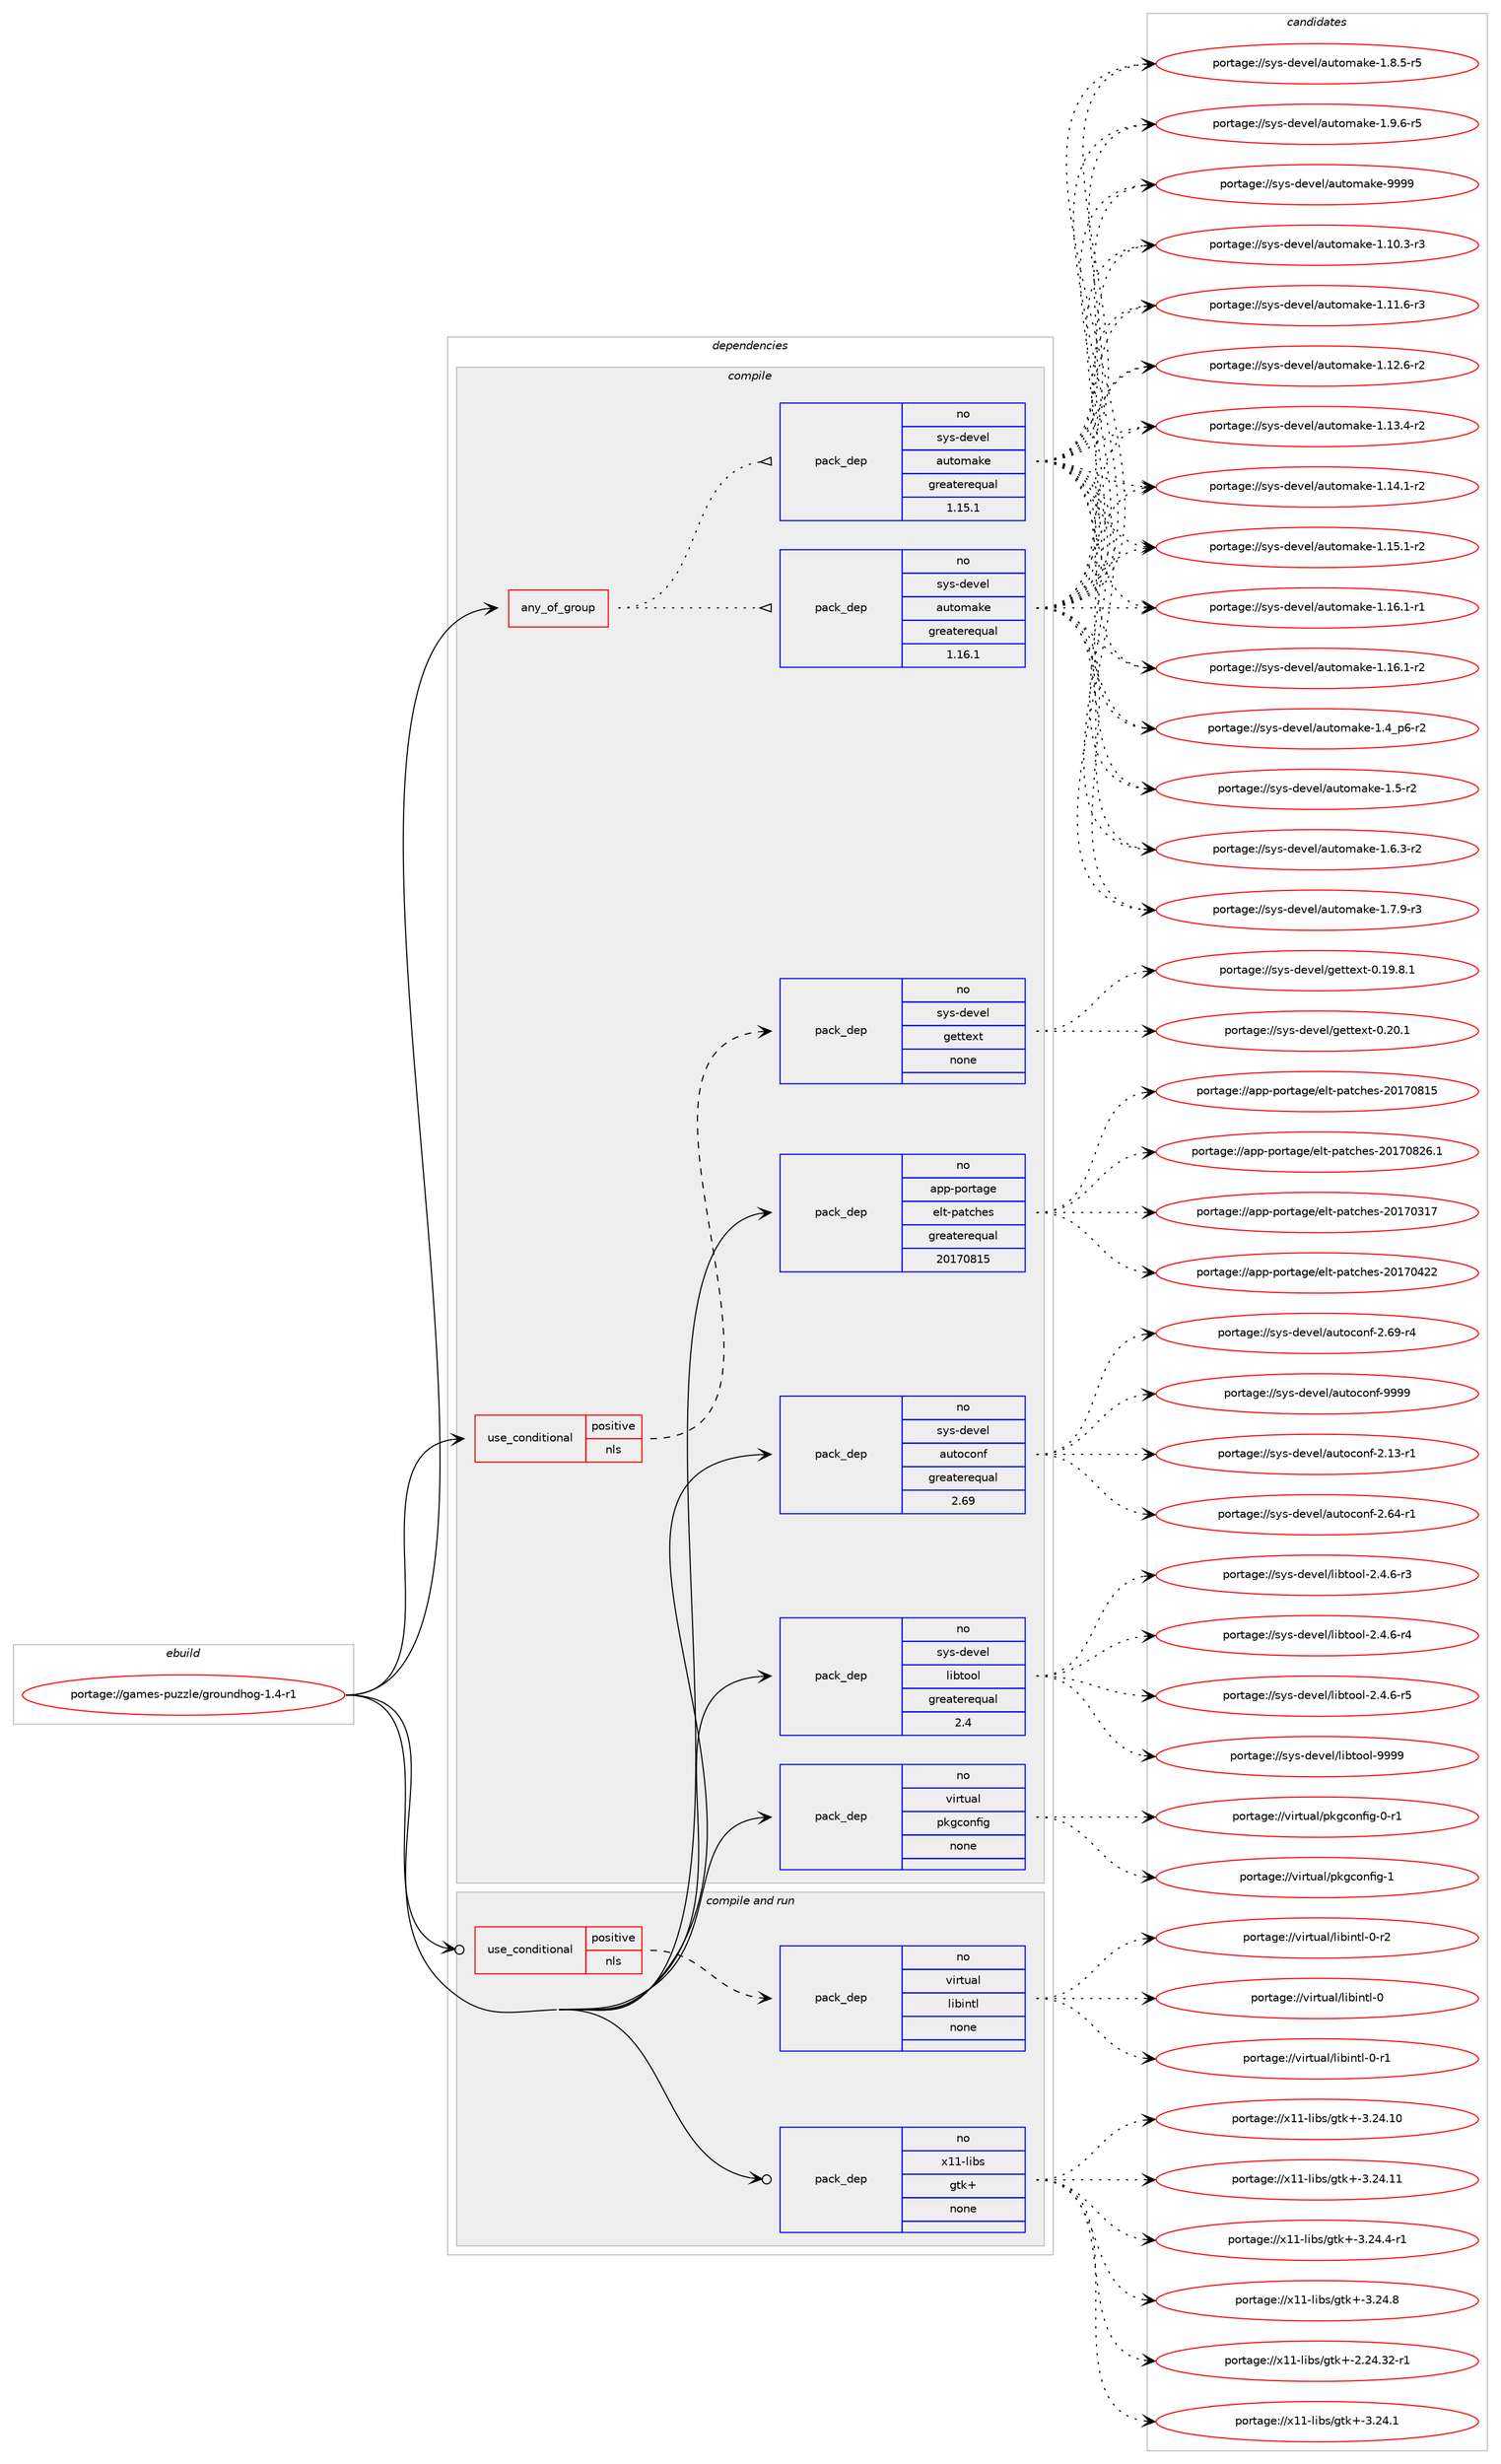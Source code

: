 digraph prolog {

# *************
# Graph options
# *************

newrank=true;
concentrate=true;
compound=true;
graph [rankdir=LR,fontname=Helvetica,fontsize=10,ranksep=1.5];#, ranksep=2.5, nodesep=0.2];
edge  [arrowhead=vee];
node  [fontname=Helvetica,fontsize=10];

# **********
# The ebuild
# **********

subgraph cluster_leftcol {
color=gray;
rank=same;
label=<<i>ebuild</i>>;
id [label="portage://games-puzzle/groundhog-1.4-r1", color=red, width=4, href="../games-puzzle/groundhog-1.4-r1.svg"];
}

# ****************
# The dependencies
# ****************

subgraph cluster_midcol {
color=gray;
label=<<i>dependencies</i>>;
subgraph cluster_compile {
fillcolor="#eeeeee";
style=filled;
label=<<i>compile</i>>;
subgraph any3921 {
dependency274626 [label=<<TABLE BORDER="0" CELLBORDER="1" CELLSPACING="0" CELLPADDING="4"><TR><TD CELLPADDING="10">any_of_group</TD></TR></TABLE>>, shape=none, color=red];subgraph pack197142 {
dependency274627 [label=<<TABLE BORDER="0" CELLBORDER="1" CELLSPACING="0" CELLPADDING="4" WIDTH="220"><TR><TD ROWSPAN="6" CELLPADDING="30">pack_dep</TD></TR><TR><TD WIDTH="110">no</TD></TR><TR><TD>sys-devel</TD></TR><TR><TD>automake</TD></TR><TR><TD>greaterequal</TD></TR><TR><TD>1.16.1</TD></TR></TABLE>>, shape=none, color=blue];
}
dependency274626:e -> dependency274627:w [weight=20,style="dotted",arrowhead="oinv"];
subgraph pack197143 {
dependency274628 [label=<<TABLE BORDER="0" CELLBORDER="1" CELLSPACING="0" CELLPADDING="4" WIDTH="220"><TR><TD ROWSPAN="6" CELLPADDING="30">pack_dep</TD></TR><TR><TD WIDTH="110">no</TD></TR><TR><TD>sys-devel</TD></TR><TR><TD>automake</TD></TR><TR><TD>greaterequal</TD></TR><TR><TD>1.15.1</TD></TR></TABLE>>, shape=none, color=blue];
}
dependency274626:e -> dependency274628:w [weight=20,style="dotted",arrowhead="oinv"];
}
id:e -> dependency274626:w [weight=20,style="solid",arrowhead="vee"];
subgraph cond73489 {
dependency274629 [label=<<TABLE BORDER="0" CELLBORDER="1" CELLSPACING="0" CELLPADDING="4"><TR><TD ROWSPAN="3" CELLPADDING="10">use_conditional</TD></TR><TR><TD>positive</TD></TR><TR><TD>nls</TD></TR></TABLE>>, shape=none, color=red];
subgraph pack197144 {
dependency274630 [label=<<TABLE BORDER="0" CELLBORDER="1" CELLSPACING="0" CELLPADDING="4" WIDTH="220"><TR><TD ROWSPAN="6" CELLPADDING="30">pack_dep</TD></TR><TR><TD WIDTH="110">no</TD></TR><TR><TD>sys-devel</TD></TR><TR><TD>gettext</TD></TR><TR><TD>none</TD></TR><TR><TD></TD></TR></TABLE>>, shape=none, color=blue];
}
dependency274629:e -> dependency274630:w [weight=20,style="dashed",arrowhead="vee"];
}
id:e -> dependency274629:w [weight=20,style="solid",arrowhead="vee"];
subgraph pack197145 {
dependency274631 [label=<<TABLE BORDER="0" CELLBORDER="1" CELLSPACING="0" CELLPADDING="4" WIDTH="220"><TR><TD ROWSPAN="6" CELLPADDING="30">pack_dep</TD></TR><TR><TD WIDTH="110">no</TD></TR><TR><TD>app-portage</TD></TR><TR><TD>elt-patches</TD></TR><TR><TD>greaterequal</TD></TR><TR><TD>20170815</TD></TR></TABLE>>, shape=none, color=blue];
}
id:e -> dependency274631:w [weight=20,style="solid",arrowhead="vee"];
subgraph pack197146 {
dependency274632 [label=<<TABLE BORDER="0" CELLBORDER="1" CELLSPACING="0" CELLPADDING="4" WIDTH="220"><TR><TD ROWSPAN="6" CELLPADDING="30">pack_dep</TD></TR><TR><TD WIDTH="110">no</TD></TR><TR><TD>sys-devel</TD></TR><TR><TD>autoconf</TD></TR><TR><TD>greaterequal</TD></TR><TR><TD>2.69</TD></TR></TABLE>>, shape=none, color=blue];
}
id:e -> dependency274632:w [weight=20,style="solid",arrowhead="vee"];
subgraph pack197147 {
dependency274633 [label=<<TABLE BORDER="0" CELLBORDER="1" CELLSPACING="0" CELLPADDING="4" WIDTH="220"><TR><TD ROWSPAN="6" CELLPADDING="30">pack_dep</TD></TR><TR><TD WIDTH="110">no</TD></TR><TR><TD>sys-devel</TD></TR><TR><TD>libtool</TD></TR><TR><TD>greaterequal</TD></TR><TR><TD>2.4</TD></TR></TABLE>>, shape=none, color=blue];
}
id:e -> dependency274633:w [weight=20,style="solid",arrowhead="vee"];
subgraph pack197148 {
dependency274634 [label=<<TABLE BORDER="0" CELLBORDER="1" CELLSPACING="0" CELLPADDING="4" WIDTH="220"><TR><TD ROWSPAN="6" CELLPADDING="30">pack_dep</TD></TR><TR><TD WIDTH="110">no</TD></TR><TR><TD>virtual</TD></TR><TR><TD>pkgconfig</TD></TR><TR><TD>none</TD></TR><TR><TD></TD></TR></TABLE>>, shape=none, color=blue];
}
id:e -> dependency274634:w [weight=20,style="solid",arrowhead="vee"];
}
subgraph cluster_compileandrun {
fillcolor="#eeeeee";
style=filled;
label=<<i>compile and run</i>>;
subgraph cond73490 {
dependency274635 [label=<<TABLE BORDER="0" CELLBORDER="1" CELLSPACING="0" CELLPADDING="4"><TR><TD ROWSPAN="3" CELLPADDING="10">use_conditional</TD></TR><TR><TD>positive</TD></TR><TR><TD>nls</TD></TR></TABLE>>, shape=none, color=red];
subgraph pack197149 {
dependency274636 [label=<<TABLE BORDER="0" CELLBORDER="1" CELLSPACING="0" CELLPADDING="4" WIDTH="220"><TR><TD ROWSPAN="6" CELLPADDING="30">pack_dep</TD></TR><TR><TD WIDTH="110">no</TD></TR><TR><TD>virtual</TD></TR><TR><TD>libintl</TD></TR><TR><TD>none</TD></TR><TR><TD></TD></TR></TABLE>>, shape=none, color=blue];
}
dependency274635:e -> dependency274636:w [weight=20,style="dashed",arrowhead="vee"];
}
id:e -> dependency274635:w [weight=20,style="solid",arrowhead="odotvee"];
subgraph pack197150 {
dependency274637 [label=<<TABLE BORDER="0" CELLBORDER="1" CELLSPACING="0" CELLPADDING="4" WIDTH="220"><TR><TD ROWSPAN="6" CELLPADDING="30">pack_dep</TD></TR><TR><TD WIDTH="110">no</TD></TR><TR><TD>x11-libs</TD></TR><TR><TD>gtk+</TD></TR><TR><TD>none</TD></TR><TR><TD></TD></TR></TABLE>>, shape=none, color=blue];
}
id:e -> dependency274637:w [weight=20,style="solid",arrowhead="odotvee"];
}
subgraph cluster_run {
fillcolor="#eeeeee";
style=filled;
label=<<i>run</i>>;
}
}

# **************
# The candidates
# **************

subgraph cluster_choices {
rank=same;
color=gray;
label=<<i>candidates</i>>;

subgraph choice197142 {
color=black;
nodesep=1;
choiceportage11512111545100101118101108479711711611110997107101454946494846514511451 [label="portage://sys-devel/automake-1.10.3-r3", color=red, width=4,href="../sys-devel/automake-1.10.3-r3.svg"];
choiceportage11512111545100101118101108479711711611110997107101454946494946544511451 [label="portage://sys-devel/automake-1.11.6-r3", color=red, width=4,href="../sys-devel/automake-1.11.6-r3.svg"];
choiceportage11512111545100101118101108479711711611110997107101454946495046544511450 [label="portage://sys-devel/automake-1.12.6-r2", color=red, width=4,href="../sys-devel/automake-1.12.6-r2.svg"];
choiceportage11512111545100101118101108479711711611110997107101454946495146524511450 [label="portage://sys-devel/automake-1.13.4-r2", color=red, width=4,href="../sys-devel/automake-1.13.4-r2.svg"];
choiceportage11512111545100101118101108479711711611110997107101454946495246494511450 [label="portage://sys-devel/automake-1.14.1-r2", color=red, width=4,href="../sys-devel/automake-1.14.1-r2.svg"];
choiceportage11512111545100101118101108479711711611110997107101454946495346494511450 [label="portage://sys-devel/automake-1.15.1-r2", color=red, width=4,href="../sys-devel/automake-1.15.1-r2.svg"];
choiceportage11512111545100101118101108479711711611110997107101454946495446494511449 [label="portage://sys-devel/automake-1.16.1-r1", color=red, width=4,href="../sys-devel/automake-1.16.1-r1.svg"];
choiceportage11512111545100101118101108479711711611110997107101454946495446494511450 [label="portage://sys-devel/automake-1.16.1-r2", color=red, width=4,href="../sys-devel/automake-1.16.1-r2.svg"];
choiceportage115121115451001011181011084797117116111109971071014549465295112544511450 [label="portage://sys-devel/automake-1.4_p6-r2", color=red, width=4,href="../sys-devel/automake-1.4_p6-r2.svg"];
choiceportage11512111545100101118101108479711711611110997107101454946534511450 [label="portage://sys-devel/automake-1.5-r2", color=red, width=4,href="../sys-devel/automake-1.5-r2.svg"];
choiceportage115121115451001011181011084797117116111109971071014549465446514511450 [label="portage://sys-devel/automake-1.6.3-r2", color=red, width=4,href="../sys-devel/automake-1.6.3-r2.svg"];
choiceportage115121115451001011181011084797117116111109971071014549465546574511451 [label="portage://sys-devel/automake-1.7.9-r3", color=red, width=4,href="../sys-devel/automake-1.7.9-r3.svg"];
choiceportage115121115451001011181011084797117116111109971071014549465646534511453 [label="portage://sys-devel/automake-1.8.5-r5", color=red, width=4,href="../sys-devel/automake-1.8.5-r5.svg"];
choiceportage115121115451001011181011084797117116111109971071014549465746544511453 [label="portage://sys-devel/automake-1.9.6-r5", color=red, width=4,href="../sys-devel/automake-1.9.6-r5.svg"];
choiceportage115121115451001011181011084797117116111109971071014557575757 [label="portage://sys-devel/automake-9999", color=red, width=4,href="../sys-devel/automake-9999.svg"];
dependency274627:e -> choiceportage11512111545100101118101108479711711611110997107101454946494846514511451:w [style=dotted,weight="100"];
dependency274627:e -> choiceportage11512111545100101118101108479711711611110997107101454946494946544511451:w [style=dotted,weight="100"];
dependency274627:e -> choiceportage11512111545100101118101108479711711611110997107101454946495046544511450:w [style=dotted,weight="100"];
dependency274627:e -> choiceportage11512111545100101118101108479711711611110997107101454946495146524511450:w [style=dotted,weight="100"];
dependency274627:e -> choiceportage11512111545100101118101108479711711611110997107101454946495246494511450:w [style=dotted,weight="100"];
dependency274627:e -> choiceportage11512111545100101118101108479711711611110997107101454946495346494511450:w [style=dotted,weight="100"];
dependency274627:e -> choiceportage11512111545100101118101108479711711611110997107101454946495446494511449:w [style=dotted,weight="100"];
dependency274627:e -> choiceportage11512111545100101118101108479711711611110997107101454946495446494511450:w [style=dotted,weight="100"];
dependency274627:e -> choiceportage115121115451001011181011084797117116111109971071014549465295112544511450:w [style=dotted,weight="100"];
dependency274627:e -> choiceportage11512111545100101118101108479711711611110997107101454946534511450:w [style=dotted,weight="100"];
dependency274627:e -> choiceportage115121115451001011181011084797117116111109971071014549465446514511450:w [style=dotted,weight="100"];
dependency274627:e -> choiceportage115121115451001011181011084797117116111109971071014549465546574511451:w [style=dotted,weight="100"];
dependency274627:e -> choiceportage115121115451001011181011084797117116111109971071014549465646534511453:w [style=dotted,weight="100"];
dependency274627:e -> choiceportage115121115451001011181011084797117116111109971071014549465746544511453:w [style=dotted,weight="100"];
dependency274627:e -> choiceportage115121115451001011181011084797117116111109971071014557575757:w [style=dotted,weight="100"];
}
subgraph choice197143 {
color=black;
nodesep=1;
choiceportage11512111545100101118101108479711711611110997107101454946494846514511451 [label="portage://sys-devel/automake-1.10.3-r3", color=red, width=4,href="../sys-devel/automake-1.10.3-r3.svg"];
choiceportage11512111545100101118101108479711711611110997107101454946494946544511451 [label="portage://sys-devel/automake-1.11.6-r3", color=red, width=4,href="../sys-devel/automake-1.11.6-r3.svg"];
choiceportage11512111545100101118101108479711711611110997107101454946495046544511450 [label="portage://sys-devel/automake-1.12.6-r2", color=red, width=4,href="../sys-devel/automake-1.12.6-r2.svg"];
choiceportage11512111545100101118101108479711711611110997107101454946495146524511450 [label="portage://sys-devel/automake-1.13.4-r2", color=red, width=4,href="../sys-devel/automake-1.13.4-r2.svg"];
choiceportage11512111545100101118101108479711711611110997107101454946495246494511450 [label="portage://sys-devel/automake-1.14.1-r2", color=red, width=4,href="../sys-devel/automake-1.14.1-r2.svg"];
choiceportage11512111545100101118101108479711711611110997107101454946495346494511450 [label="portage://sys-devel/automake-1.15.1-r2", color=red, width=4,href="../sys-devel/automake-1.15.1-r2.svg"];
choiceportage11512111545100101118101108479711711611110997107101454946495446494511449 [label="portage://sys-devel/automake-1.16.1-r1", color=red, width=4,href="../sys-devel/automake-1.16.1-r1.svg"];
choiceportage11512111545100101118101108479711711611110997107101454946495446494511450 [label="portage://sys-devel/automake-1.16.1-r2", color=red, width=4,href="../sys-devel/automake-1.16.1-r2.svg"];
choiceportage115121115451001011181011084797117116111109971071014549465295112544511450 [label="portage://sys-devel/automake-1.4_p6-r2", color=red, width=4,href="../sys-devel/automake-1.4_p6-r2.svg"];
choiceportage11512111545100101118101108479711711611110997107101454946534511450 [label="portage://sys-devel/automake-1.5-r2", color=red, width=4,href="../sys-devel/automake-1.5-r2.svg"];
choiceportage115121115451001011181011084797117116111109971071014549465446514511450 [label="portage://sys-devel/automake-1.6.3-r2", color=red, width=4,href="../sys-devel/automake-1.6.3-r2.svg"];
choiceportage115121115451001011181011084797117116111109971071014549465546574511451 [label="portage://sys-devel/automake-1.7.9-r3", color=red, width=4,href="../sys-devel/automake-1.7.9-r3.svg"];
choiceportage115121115451001011181011084797117116111109971071014549465646534511453 [label="portage://sys-devel/automake-1.8.5-r5", color=red, width=4,href="../sys-devel/automake-1.8.5-r5.svg"];
choiceportage115121115451001011181011084797117116111109971071014549465746544511453 [label="portage://sys-devel/automake-1.9.6-r5", color=red, width=4,href="../sys-devel/automake-1.9.6-r5.svg"];
choiceportage115121115451001011181011084797117116111109971071014557575757 [label="portage://sys-devel/automake-9999", color=red, width=4,href="../sys-devel/automake-9999.svg"];
dependency274628:e -> choiceportage11512111545100101118101108479711711611110997107101454946494846514511451:w [style=dotted,weight="100"];
dependency274628:e -> choiceportage11512111545100101118101108479711711611110997107101454946494946544511451:w [style=dotted,weight="100"];
dependency274628:e -> choiceportage11512111545100101118101108479711711611110997107101454946495046544511450:w [style=dotted,weight="100"];
dependency274628:e -> choiceportage11512111545100101118101108479711711611110997107101454946495146524511450:w [style=dotted,weight="100"];
dependency274628:e -> choiceportage11512111545100101118101108479711711611110997107101454946495246494511450:w [style=dotted,weight="100"];
dependency274628:e -> choiceportage11512111545100101118101108479711711611110997107101454946495346494511450:w [style=dotted,weight="100"];
dependency274628:e -> choiceportage11512111545100101118101108479711711611110997107101454946495446494511449:w [style=dotted,weight="100"];
dependency274628:e -> choiceportage11512111545100101118101108479711711611110997107101454946495446494511450:w [style=dotted,weight="100"];
dependency274628:e -> choiceportage115121115451001011181011084797117116111109971071014549465295112544511450:w [style=dotted,weight="100"];
dependency274628:e -> choiceportage11512111545100101118101108479711711611110997107101454946534511450:w [style=dotted,weight="100"];
dependency274628:e -> choiceportage115121115451001011181011084797117116111109971071014549465446514511450:w [style=dotted,weight="100"];
dependency274628:e -> choiceportage115121115451001011181011084797117116111109971071014549465546574511451:w [style=dotted,weight="100"];
dependency274628:e -> choiceportage115121115451001011181011084797117116111109971071014549465646534511453:w [style=dotted,weight="100"];
dependency274628:e -> choiceportage115121115451001011181011084797117116111109971071014549465746544511453:w [style=dotted,weight="100"];
dependency274628:e -> choiceportage115121115451001011181011084797117116111109971071014557575757:w [style=dotted,weight="100"];
}
subgraph choice197144 {
color=black;
nodesep=1;
choiceportage1151211154510010111810110847103101116116101120116454846495746564649 [label="portage://sys-devel/gettext-0.19.8.1", color=red, width=4,href="../sys-devel/gettext-0.19.8.1.svg"];
choiceportage115121115451001011181011084710310111611610112011645484650484649 [label="portage://sys-devel/gettext-0.20.1", color=red, width=4,href="../sys-devel/gettext-0.20.1.svg"];
dependency274630:e -> choiceportage1151211154510010111810110847103101116116101120116454846495746564649:w [style=dotted,weight="100"];
dependency274630:e -> choiceportage115121115451001011181011084710310111611610112011645484650484649:w [style=dotted,weight="100"];
}
subgraph choice197145 {
color=black;
nodesep=1;
choiceportage97112112451121111141169710310147101108116451129711699104101115455048495548514955 [label="portage://app-portage/elt-patches-20170317", color=red, width=4,href="../app-portage/elt-patches-20170317.svg"];
choiceportage97112112451121111141169710310147101108116451129711699104101115455048495548525050 [label="portage://app-portage/elt-patches-20170422", color=red, width=4,href="../app-portage/elt-patches-20170422.svg"];
choiceportage97112112451121111141169710310147101108116451129711699104101115455048495548564953 [label="portage://app-portage/elt-patches-20170815", color=red, width=4,href="../app-portage/elt-patches-20170815.svg"];
choiceportage971121124511211111411697103101471011081164511297116991041011154550484955485650544649 [label="portage://app-portage/elt-patches-20170826.1", color=red, width=4,href="../app-portage/elt-patches-20170826.1.svg"];
dependency274631:e -> choiceportage97112112451121111141169710310147101108116451129711699104101115455048495548514955:w [style=dotted,weight="100"];
dependency274631:e -> choiceportage97112112451121111141169710310147101108116451129711699104101115455048495548525050:w [style=dotted,weight="100"];
dependency274631:e -> choiceportage97112112451121111141169710310147101108116451129711699104101115455048495548564953:w [style=dotted,weight="100"];
dependency274631:e -> choiceportage971121124511211111411697103101471011081164511297116991041011154550484955485650544649:w [style=dotted,weight="100"];
}
subgraph choice197146 {
color=black;
nodesep=1;
choiceportage1151211154510010111810110847971171161119911111010245504649514511449 [label="portage://sys-devel/autoconf-2.13-r1", color=red, width=4,href="../sys-devel/autoconf-2.13-r1.svg"];
choiceportage1151211154510010111810110847971171161119911111010245504654524511449 [label="portage://sys-devel/autoconf-2.64-r1", color=red, width=4,href="../sys-devel/autoconf-2.64-r1.svg"];
choiceportage1151211154510010111810110847971171161119911111010245504654574511452 [label="portage://sys-devel/autoconf-2.69-r4", color=red, width=4,href="../sys-devel/autoconf-2.69-r4.svg"];
choiceportage115121115451001011181011084797117116111991111101024557575757 [label="portage://sys-devel/autoconf-9999", color=red, width=4,href="../sys-devel/autoconf-9999.svg"];
dependency274632:e -> choiceportage1151211154510010111810110847971171161119911111010245504649514511449:w [style=dotted,weight="100"];
dependency274632:e -> choiceportage1151211154510010111810110847971171161119911111010245504654524511449:w [style=dotted,weight="100"];
dependency274632:e -> choiceportage1151211154510010111810110847971171161119911111010245504654574511452:w [style=dotted,weight="100"];
dependency274632:e -> choiceportage115121115451001011181011084797117116111991111101024557575757:w [style=dotted,weight="100"];
}
subgraph choice197147 {
color=black;
nodesep=1;
choiceportage1151211154510010111810110847108105981161111111084550465246544511451 [label="portage://sys-devel/libtool-2.4.6-r3", color=red, width=4,href="../sys-devel/libtool-2.4.6-r3.svg"];
choiceportage1151211154510010111810110847108105981161111111084550465246544511452 [label="portage://sys-devel/libtool-2.4.6-r4", color=red, width=4,href="../sys-devel/libtool-2.4.6-r4.svg"];
choiceportage1151211154510010111810110847108105981161111111084550465246544511453 [label="portage://sys-devel/libtool-2.4.6-r5", color=red, width=4,href="../sys-devel/libtool-2.4.6-r5.svg"];
choiceportage1151211154510010111810110847108105981161111111084557575757 [label="portage://sys-devel/libtool-9999", color=red, width=4,href="../sys-devel/libtool-9999.svg"];
dependency274633:e -> choiceportage1151211154510010111810110847108105981161111111084550465246544511451:w [style=dotted,weight="100"];
dependency274633:e -> choiceportage1151211154510010111810110847108105981161111111084550465246544511452:w [style=dotted,weight="100"];
dependency274633:e -> choiceportage1151211154510010111810110847108105981161111111084550465246544511453:w [style=dotted,weight="100"];
dependency274633:e -> choiceportage1151211154510010111810110847108105981161111111084557575757:w [style=dotted,weight="100"];
}
subgraph choice197148 {
color=black;
nodesep=1;
choiceportage11810511411611797108471121071039911111010210510345484511449 [label="portage://virtual/pkgconfig-0-r1", color=red, width=4,href="../virtual/pkgconfig-0-r1.svg"];
choiceportage1181051141161179710847112107103991111101021051034549 [label="portage://virtual/pkgconfig-1", color=red, width=4,href="../virtual/pkgconfig-1.svg"];
dependency274634:e -> choiceportage11810511411611797108471121071039911111010210510345484511449:w [style=dotted,weight="100"];
dependency274634:e -> choiceportage1181051141161179710847112107103991111101021051034549:w [style=dotted,weight="100"];
}
subgraph choice197149 {
color=black;
nodesep=1;
choiceportage1181051141161179710847108105981051101161084548 [label="portage://virtual/libintl-0", color=red, width=4,href="../virtual/libintl-0.svg"];
choiceportage11810511411611797108471081059810511011610845484511449 [label="portage://virtual/libintl-0-r1", color=red, width=4,href="../virtual/libintl-0-r1.svg"];
choiceportage11810511411611797108471081059810511011610845484511450 [label="portage://virtual/libintl-0-r2", color=red, width=4,href="../virtual/libintl-0-r2.svg"];
dependency274636:e -> choiceportage1181051141161179710847108105981051101161084548:w [style=dotted,weight="100"];
dependency274636:e -> choiceportage11810511411611797108471081059810511011610845484511449:w [style=dotted,weight="100"];
dependency274636:e -> choiceportage11810511411611797108471081059810511011610845484511450:w [style=dotted,weight="100"];
}
subgraph choice197150 {
color=black;
nodesep=1;
choiceportage12049494510810598115471031161074345504650524651504511449 [label="portage://x11-libs/gtk+-2.24.32-r1", color=red, width=4,href="../x11-libs/gtk+-2.24.32-r1.svg"];
choiceportage12049494510810598115471031161074345514650524649 [label="portage://x11-libs/gtk+-3.24.1", color=red, width=4,href="../x11-libs/gtk+-3.24.1.svg"];
choiceportage1204949451081059811547103116107434551465052464948 [label="portage://x11-libs/gtk+-3.24.10", color=red, width=4,href="../x11-libs/gtk+-3.24.10.svg"];
choiceportage1204949451081059811547103116107434551465052464949 [label="portage://x11-libs/gtk+-3.24.11", color=red, width=4,href="../x11-libs/gtk+-3.24.11.svg"];
choiceportage120494945108105981154710311610743455146505246524511449 [label="portage://x11-libs/gtk+-3.24.4-r1", color=red, width=4,href="../x11-libs/gtk+-3.24.4-r1.svg"];
choiceportage12049494510810598115471031161074345514650524656 [label="portage://x11-libs/gtk+-3.24.8", color=red, width=4,href="../x11-libs/gtk+-3.24.8.svg"];
dependency274637:e -> choiceportage12049494510810598115471031161074345504650524651504511449:w [style=dotted,weight="100"];
dependency274637:e -> choiceportage12049494510810598115471031161074345514650524649:w [style=dotted,weight="100"];
dependency274637:e -> choiceportage1204949451081059811547103116107434551465052464948:w [style=dotted,weight="100"];
dependency274637:e -> choiceportage1204949451081059811547103116107434551465052464949:w [style=dotted,weight="100"];
dependency274637:e -> choiceportage120494945108105981154710311610743455146505246524511449:w [style=dotted,weight="100"];
dependency274637:e -> choiceportage12049494510810598115471031161074345514650524656:w [style=dotted,weight="100"];
}
}

}
